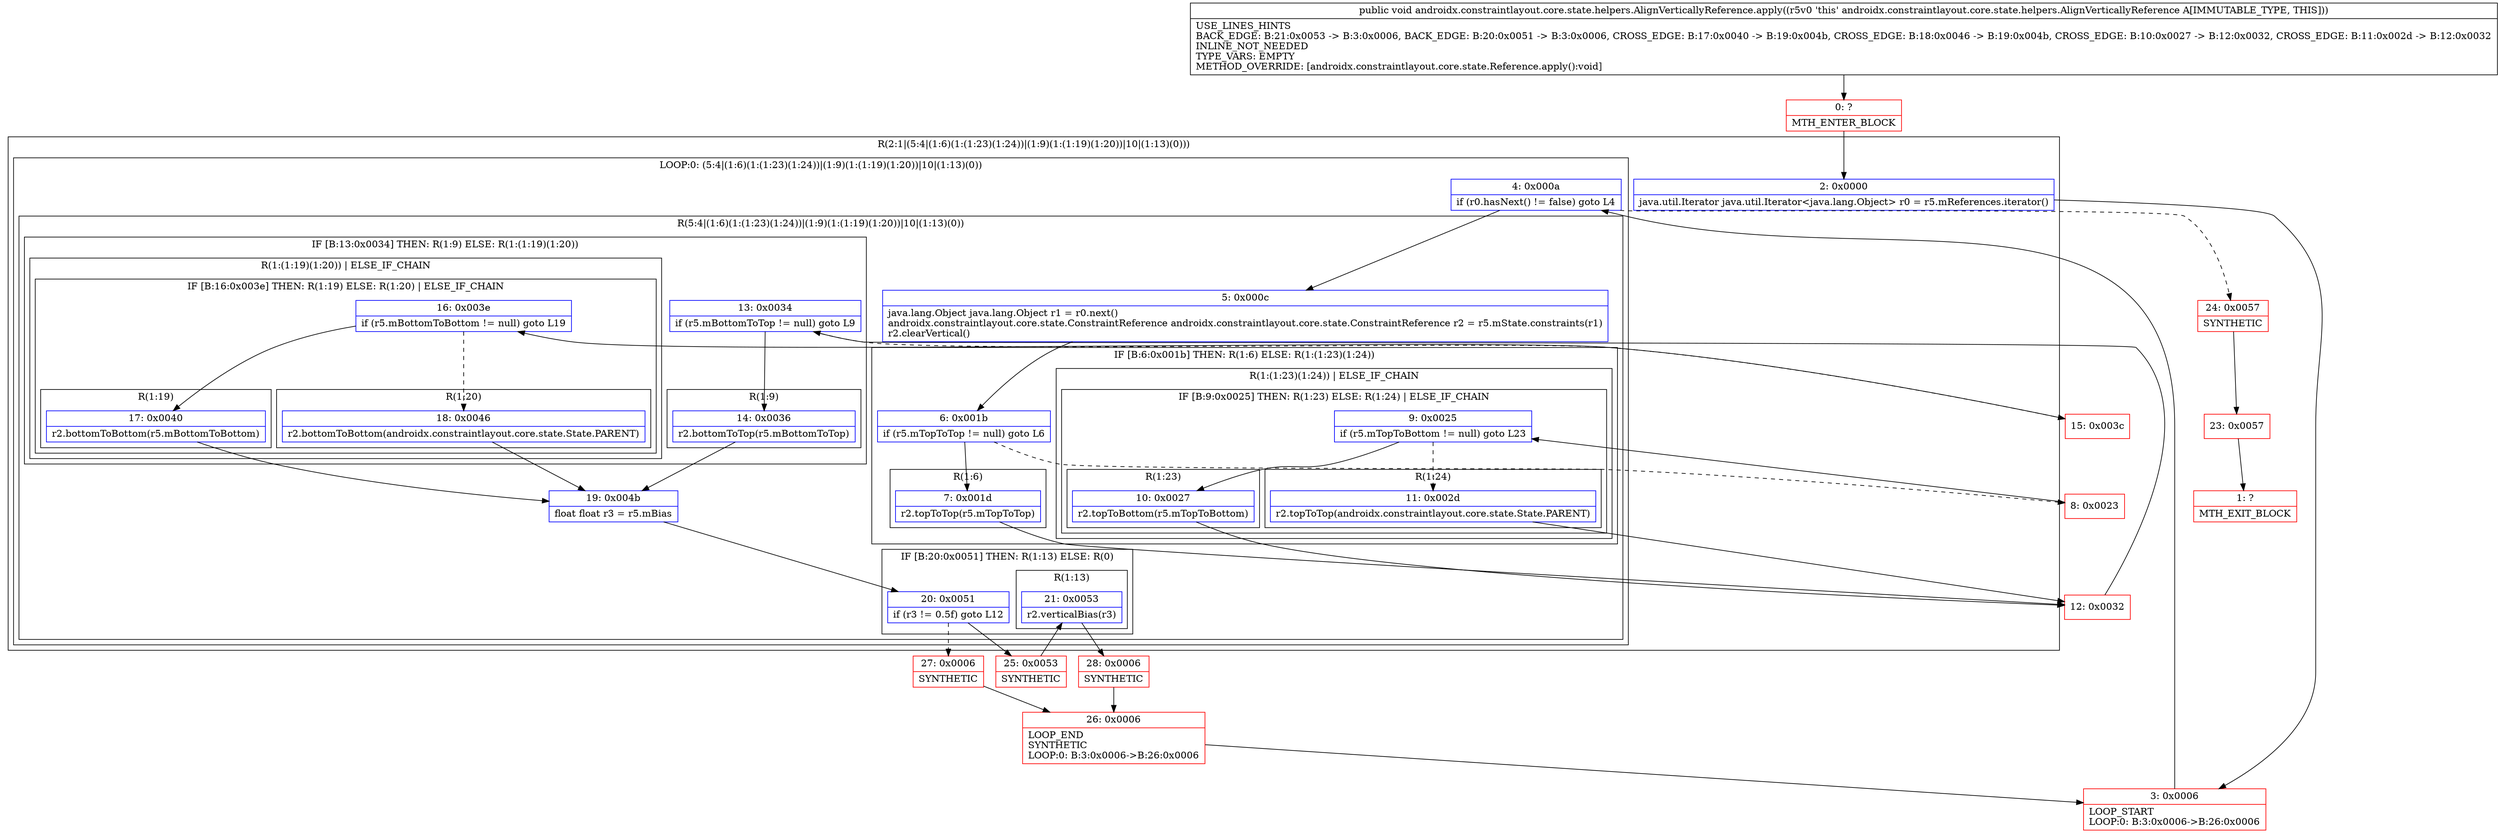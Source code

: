 digraph "CFG forandroidx.constraintlayout.core.state.helpers.AlignVerticallyReference.apply()V" {
subgraph cluster_Region_389895425 {
label = "R(2:1|(5:4|(1:6)(1:(1:23)(1:24))|(1:9)(1:(1:19)(1:20))|10|(1:13)(0)))";
node [shape=record,color=blue];
Node_2 [shape=record,label="{2\:\ 0x0000|java.util.Iterator java.util.Iterator\<java.lang.Object\> r0 = r5.mReferences.iterator()\l}"];
subgraph cluster_LoopRegion_520599668 {
label = "LOOP:0: (5:4|(1:6)(1:(1:23)(1:24))|(1:9)(1:(1:19)(1:20))|10|(1:13)(0))";
node [shape=record,color=blue];
Node_4 [shape=record,label="{4\:\ 0x000a|if (r0.hasNext() != false) goto L4\l}"];
subgraph cluster_Region_301919900 {
label = "R(5:4|(1:6)(1:(1:23)(1:24))|(1:9)(1:(1:19)(1:20))|10|(1:13)(0))";
node [shape=record,color=blue];
Node_5 [shape=record,label="{5\:\ 0x000c|java.lang.Object java.lang.Object r1 = r0.next()\landroidx.constraintlayout.core.state.ConstraintReference androidx.constraintlayout.core.state.ConstraintReference r2 = r5.mState.constraints(r1)\lr2.clearVertical()\l}"];
subgraph cluster_IfRegion_1431886530 {
label = "IF [B:6:0x001b] THEN: R(1:6) ELSE: R(1:(1:23)(1:24))";
node [shape=record,color=blue];
Node_6 [shape=record,label="{6\:\ 0x001b|if (r5.mTopToTop != null) goto L6\l}"];
subgraph cluster_Region_1891388382 {
label = "R(1:6)";
node [shape=record,color=blue];
Node_7 [shape=record,label="{7\:\ 0x001d|r2.topToTop(r5.mTopToTop)\l}"];
}
subgraph cluster_Region_222104824 {
label = "R(1:(1:23)(1:24)) | ELSE_IF_CHAIN\l";
node [shape=record,color=blue];
subgraph cluster_IfRegion_796129025 {
label = "IF [B:9:0x0025] THEN: R(1:23) ELSE: R(1:24) | ELSE_IF_CHAIN\l";
node [shape=record,color=blue];
Node_9 [shape=record,label="{9\:\ 0x0025|if (r5.mTopToBottom != null) goto L23\l}"];
subgraph cluster_Region_232033685 {
label = "R(1:23)";
node [shape=record,color=blue];
Node_10 [shape=record,label="{10\:\ 0x0027|r2.topToBottom(r5.mTopToBottom)\l}"];
}
subgraph cluster_Region_800211011 {
label = "R(1:24)";
node [shape=record,color=blue];
Node_11 [shape=record,label="{11\:\ 0x002d|r2.topToTop(androidx.constraintlayout.core.state.State.PARENT)\l}"];
}
}
}
}
subgraph cluster_IfRegion_1910418864 {
label = "IF [B:13:0x0034] THEN: R(1:9) ELSE: R(1:(1:19)(1:20))";
node [shape=record,color=blue];
Node_13 [shape=record,label="{13\:\ 0x0034|if (r5.mBottomToTop != null) goto L9\l}"];
subgraph cluster_Region_1230946599 {
label = "R(1:9)";
node [shape=record,color=blue];
Node_14 [shape=record,label="{14\:\ 0x0036|r2.bottomToTop(r5.mBottomToTop)\l}"];
}
subgraph cluster_Region_1657005955 {
label = "R(1:(1:19)(1:20)) | ELSE_IF_CHAIN\l";
node [shape=record,color=blue];
subgraph cluster_IfRegion_133983727 {
label = "IF [B:16:0x003e] THEN: R(1:19) ELSE: R(1:20) | ELSE_IF_CHAIN\l";
node [shape=record,color=blue];
Node_16 [shape=record,label="{16\:\ 0x003e|if (r5.mBottomToBottom != null) goto L19\l}"];
subgraph cluster_Region_1529778537 {
label = "R(1:19)";
node [shape=record,color=blue];
Node_17 [shape=record,label="{17\:\ 0x0040|r2.bottomToBottom(r5.mBottomToBottom)\l}"];
}
subgraph cluster_Region_1925126076 {
label = "R(1:20)";
node [shape=record,color=blue];
Node_18 [shape=record,label="{18\:\ 0x0046|r2.bottomToBottom(androidx.constraintlayout.core.state.State.PARENT)\l}"];
}
}
}
}
Node_19 [shape=record,label="{19\:\ 0x004b|float float r3 = r5.mBias\l}"];
subgraph cluster_IfRegion_1884964568 {
label = "IF [B:20:0x0051] THEN: R(1:13) ELSE: R(0)";
node [shape=record,color=blue];
Node_20 [shape=record,label="{20\:\ 0x0051|if (r3 != 0.5f) goto L12\l}"];
subgraph cluster_Region_1337123312 {
label = "R(1:13)";
node [shape=record,color=blue];
Node_21 [shape=record,label="{21\:\ 0x0053|r2.verticalBias(r3)\l}"];
}
subgraph cluster_Region_923224558 {
label = "R(0)";
node [shape=record,color=blue];
}
}
}
}
}
Node_0 [shape=record,color=red,label="{0\:\ ?|MTH_ENTER_BLOCK\l}"];
Node_3 [shape=record,color=red,label="{3\:\ 0x0006|LOOP_START\lLOOP:0: B:3:0x0006\-\>B:26:0x0006\l}"];
Node_12 [shape=record,color=red,label="{12\:\ 0x0032}"];
Node_25 [shape=record,color=red,label="{25\:\ 0x0053|SYNTHETIC\l}"];
Node_28 [shape=record,color=red,label="{28\:\ 0x0006|SYNTHETIC\l}"];
Node_26 [shape=record,color=red,label="{26\:\ 0x0006|LOOP_END\lSYNTHETIC\lLOOP:0: B:3:0x0006\-\>B:26:0x0006\l}"];
Node_27 [shape=record,color=red,label="{27\:\ 0x0006|SYNTHETIC\l}"];
Node_15 [shape=record,color=red,label="{15\:\ 0x003c}"];
Node_8 [shape=record,color=red,label="{8\:\ 0x0023}"];
Node_24 [shape=record,color=red,label="{24\:\ 0x0057|SYNTHETIC\l}"];
Node_23 [shape=record,color=red,label="{23\:\ 0x0057}"];
Node_1 [shape=record,color=red,label="{1\:\ ?|MTH_EXIT_BLOCK\l}"];
MethodNode[shape=record,label="{public void androidx.constraintlayout.core.state.helpers.AlignVerticallyReference.apply((r5v0 'this' androidx.constraintlayout.core.state.helpers.AlignVerticallyReference A[IMMUTABLE_TYPE, THIS]))  | USE_LINES_HINTS\lBACK_EDGE: B:21:0x0053 \-\> B:3:0x0006, BACK_EDGE: B:20:0x0051 \-\> B:3:0x0006, CROSS_EDGE: B:17:0x0040 \-\> B:19:0x004b, CROSS_EDGE: B:18:0x0046 \-\> B:19:0x004b, CROSS_EDGE: B:10:0x0027 \-\> B:12:0x0032, CROSS_EDGE: B:11:0x002d \-\> B:12:0x0032\lINLINE_NOT_NEEDED\lTYPE_VARS: EMPTY\lMETHOD_OVERRIDE: [androidx.constraintlayout.core.state.Reference.apply():void]\l}"];
MethodNode -> Node_0;Node_2 -> Node_3;
Node_4 -> Node_5;
Node_4 -> Node_24[style=dashed];
Node_5 -> Node_6;
Node_6 -> Node_7;
Node_6 -> Node_8[style=dashed];
Node_7 -> Node_12;
Node_9 -> Node_10;
Node_9 -> Node_11[style=dashed];
Node_10 -> Node_12;
Node_11 -> Node_12;
Node_13 -> Node_14;
Node_13 -> Node_15[style=dashed];
Node_14 -> Node_19;
Node_16 -> Node_17;
Node_16 -> Node_18[style=dashed];
Node_17 -> Node_19;
Node_18 -> Node_19;
Node_19 -> Node_20;
Node_20 -> Node_25;
Node_20 -> Node_27[style=dashed];
Node_21 -> Node_28;
Node_0 -> Node_2;
Node_3 -> Node_4;
Node_12 -> Node_13;
Node_25 -> Node_21;
Node_28 -> Node_26;
Node_26 -> Node_3;
Node_27 -> Node_26;
Node_15 -> Node_16;
Node_8 -> Node_9;
Node_24 -> Node_23;
Node_23 -> Node_1;
}

